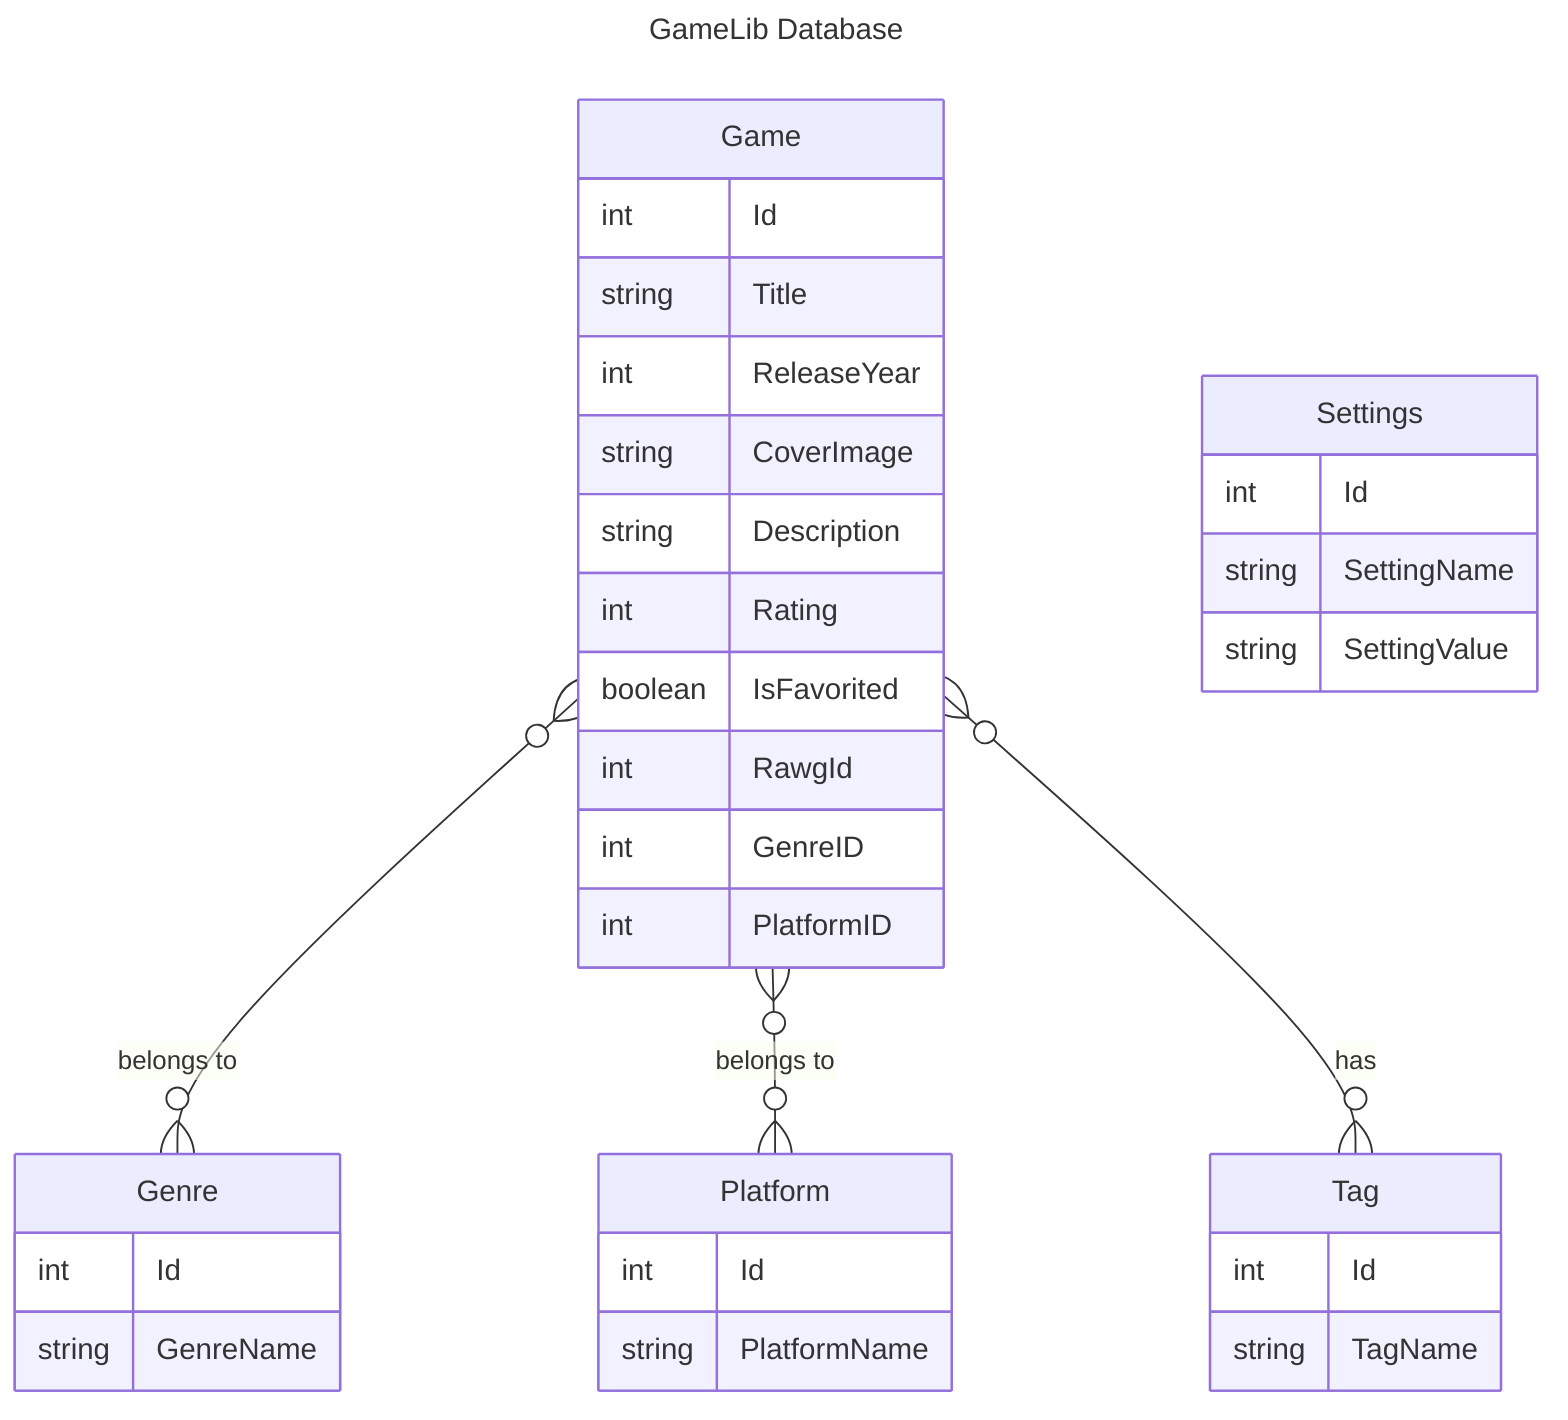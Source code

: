 ---
title: "GameLib Database"
---

erDiagram
    Game o{--o{ Genre: "belongs to"
    Game o{--o{ Platform: "belongs to"
    Game o{--o{ Tag: "has"

    Game {
        int Id
        string Title
        int ReleaseYear
        string CoverImage
        string Description
        int Rating
        boolean IsFavorited
        int RawgId
        int GenreID
        int PlatformID
    }

    Tag {
        int Id
        string TagName
    }

    Genre {
        int Id
        string GenreName
    }

    Platform {
        int Id
        string PlatformName
    }

    Settings {
        int Id
        string SettingName
        string SettingValue
    }